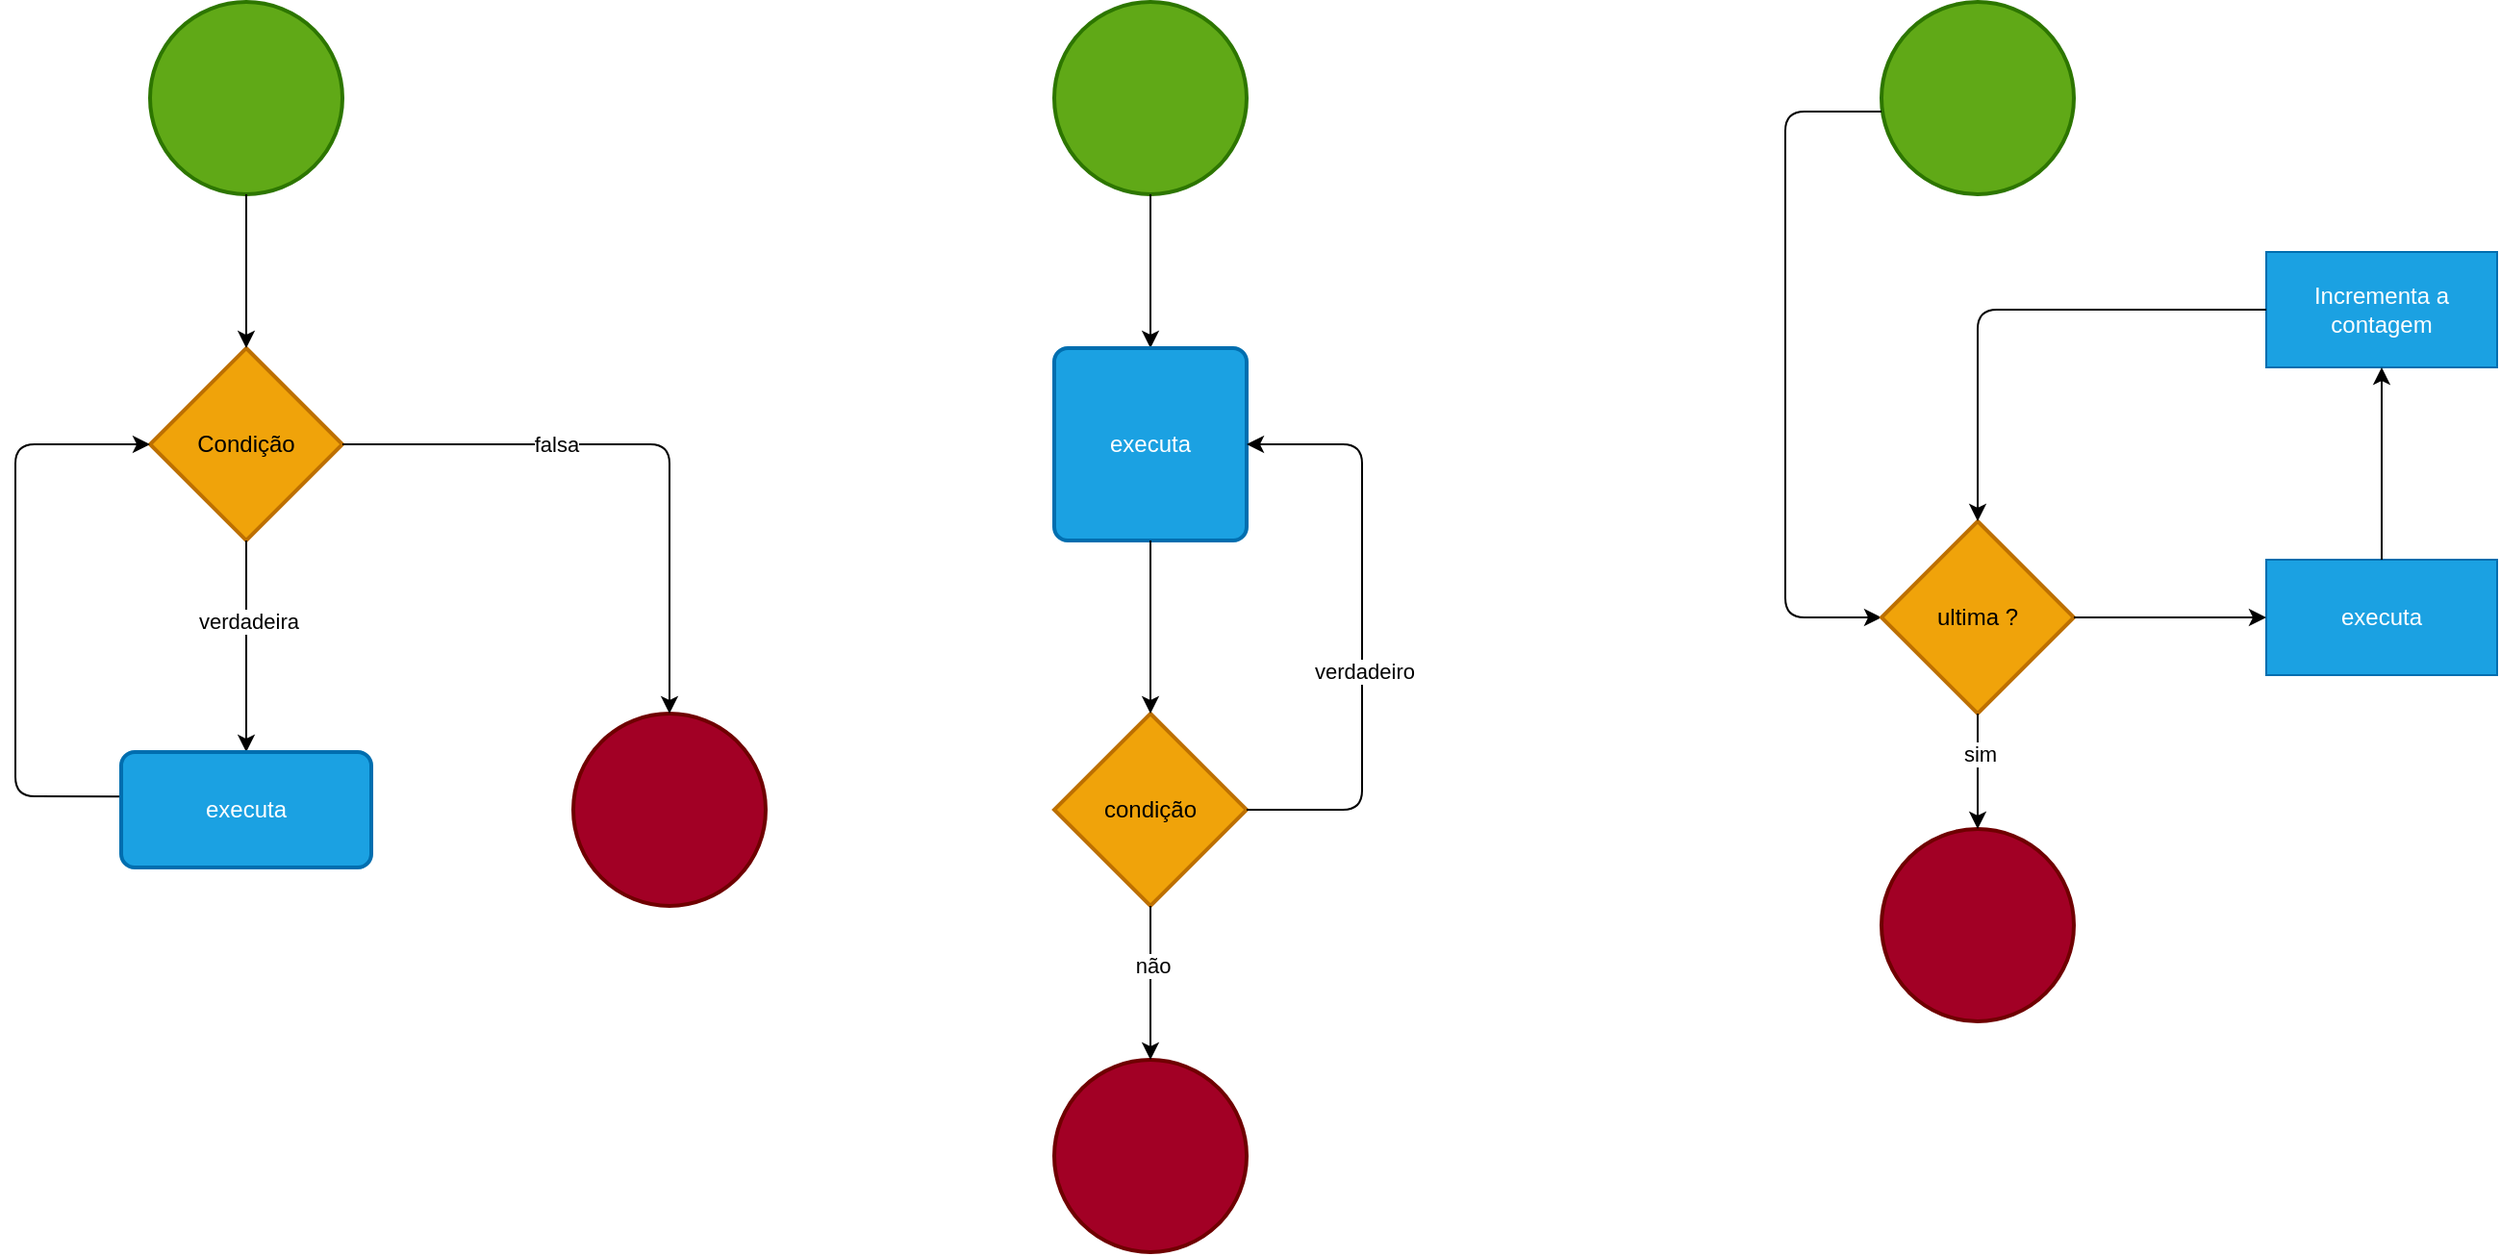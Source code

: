 <mxfile>
    <diagram name="Página-1" id="7DN313y-40EsvU1IiBk5">
        <mxGraphModel dx="2153" dy="3460" grid="1" gridSize="10" guides="1" tooltips="1" connect="1" arrows="1" fold="1" page="0" pageScale="1" pageWidth="827" pageHeight="1169" math="0" shadow="0">
            <root>
                <mxCell id="0"/>
                <mxCell id="1" parent="0"/>
                <mxCell id="2" value="" style="strokeWidth=2;html=1;shape=mxgraph.flowchart.start_2;whiteSpace=wrap;fillColor=#60a917;fontColor=#ffffff;strokeColor=#2D7600;" vertex="1" parent="1">
                    <mxGeometry x="-1420" y="-2570" width="100" height="100" as="geometry"/>
                </mxCell>
                <mxCell id="3" value="" style="strokeWidth=2;html=1;shape=mxgraph.flowchart.start_2;whiteSpace=wrap;fillColor=#a20025;fontColor=#ffffff;strokeColor=#6F0000;" vertex="1" parent="1">
                    <mxGeometry x="-1200" y="-2200" width="100" height="100" as="geometry"/>
                </mxCell>
                <mxCell id="9" value="Condição" style="strokeWidth=2;html=1;shape=mxgraph.flowchart.decision;whiteSpace=wrap;fillColor=#f0a30a;fontColor=#000000;strokeColor=#BD7000;" vertex="1" parent="1">
                    <mxGeometry x="-1420" y="-2390" width="100" height="100" as="geometry"/>
                </mxCell>
                <mxCell id="11" value="" style="endArrow=classic;html=1;exitX=0.5;exitY=1;exitDx=0;exitDy=0;exitPerimeter=0;" edge="1" parent="1" source="2" target="9">
                    <mxGeometry width="50" height="50" relative="1" as="geometry">
                        <mxPoint x="-1395" y="-2410" as="sourcePoint"/>
                        <mxPoint x="-1208.5" y="-2520" as="targetPoint"/>
                    </mxGeometry>
                </mxCell>
                <mxCell id="15" value="" style="endArrow=classic;html=1;exitX=0.5;exitY=1;exitDx=0;exitDy=0;exitPerimeter=0;entryX=0.5;entryY=0;entryDx=0;entryDy=0;" edge="1" parent="1" source="9">
                    <mxGeometry width="50" height="50" relative="1" as="geometry">
                        <mxPoint x="-1320" y="-2310" as="sourcePoint"/>
                        <mxPoint x="-1370" y="-2180" as="targetPoint"/>
                    </mxGeometry>
                </mxCell>
                <mxCell id="17" value="verdadeira" style="edgeLabel;html=1;align=center;verticalAlign=middle;resizable=0;points=[];" vertex="1" connectable="0" parent="15">
                    <mxGeometry x="-0.236" y="1" relative="1" as="geometry">
                        <mxPoint as="offset"/>
                    </mxGeometry>
                </mxCell>
                <mxCell id="16" value="" style="endArrow=classic;html=1;exitX=-0.029;exitY=0.386;exitDx=0;exitDy=0;exitPerimeter=0;entryX=0;entryY=0.5;entryDx=0;entryDy=0;entryPerimeter=0;" edge="1" parent="1" target="9">
                    <mxGeometry width="50" height="50" relative="1" as="geometry">
                        <mxPoint x="-1433.48" y="-2156.84" as="sourcePoint"/>
                        <mxPoint x="-1430" y="-2340" as="targetPoint"/>
                        <Array as="points">
                            <mxPoint x="-1490" y="-2157"/>
                            <mxPoint x="-1490" y="-2240"/>
                            <mxPoint x="-1490" y="-2340"/>
                        </Array>
                    </mxGeometry>
                </mxCell>
                <mxCell id="19" value="" style="endArrow=classic;html=1;exitX=1;exitY=0.5;exitDx=0;exitDy=0;exitPerimeter=0;entryX=0.5;entryY=0;entryDx=0;entryDy=0;entryPerimeter=0;" edge="1" parent="1" source="9" target="3">
                    <mxGeometry width="50" height="50" relative="1" as="geometry">
                        <mxPoint x="-1360" y="-2280" as="sourcePoint"/>
                        <mxPoint x="-1159" y="-2340" as="targetPoint"/>
                        <Array as="points">
                            <mxPoint x="-1150" y="-2340"/>
                        </Array>
                    </mxGeometry>
                </mxCell>
                <mxCell id="20" value="falsa" style="edgeLabel;html=1;align=center;verticalAlign=middle;resizable=0;points=[];" vertex="1" connectable="0" parent="19">
                    <mxGeometry x="-0.284" relative="1" as="geometry">
                        <mxPoint as="offset"/>
                    </mxGeometry>
                </mxCell>
                <mxCell id="21" value="" style="strokeWidth=2;html=1;shape=mxgraph.flowchart.start_2;whiteSpace=wrap;fillColor=#60a917;fontColor=#ffffff;strokeColor=#2D7600;" vertex="1" parent="1">
                    <mxGeometry x="-950" y="-2570" width="100" height="100" as="geometry"/>
                </mxCell>
                <mxCell id="22" value="" style="strokeWidth=2;html=1;shape=mxgraph.flowchart.start_2;whiteSpace=wrap;fillColor=#a20025;fontColor=#ffffff;strokeColor=#6F0000;" vertex="1" parent="1">
                    <mxGeometry x="-950" y="-2020" width="100" height="100" as="geometry"/>
                </mxCell>
                <mxCell id="25" value="" style="endArrow=classic;html=1;exitX=0.5;exitY=1;exitDx=0;exitDy=0;exitPerimeter=0;" edge="1" parent="1" source="21">
                    <mxGeometry width="50" height="50" relative="1" as="geometry">
                        <mxPoint x="-925" y="-2410" as="sourcePoint"/>
                        <mxPoint x="-900" y="-2390" as="targetPoint"/>
                    </mxGeometry>
                </mxCell>
                <mxCell id="31" value="executa" style="rounded=1;whiteSpace=wrap;html=1;absoluteArcSize=1;arcSize=14;strokeWidth=2;fillColor=#1ba1e2;fontColor=#ffffff;strokeColor=#006EAF;" vertex="1" parent="1">
                    <mxGeometry x="-950" y="-2390" width="100" height="100" as="geometry"/>
                </mxCell>
                <mxCell id="32" value="condição" style="strokeWidth=2;html=1;shape=mxgraph.flowchart.decision;whiteSpace=wrap;fillColor=#f0a30a;fontColor=#000000;strokeColor=#BD7000;" vertex="1" parent="1">
                    <mxGeometry x="-950" y="-2200" width="100" height="100" as="geometry"/>
                </mxCell>
                <mxCell id="33" value="" style="endArrow=classic;html=1;exitX=0.5;exitY=1;exitDx=0;exitDy=0;entryX=0.5;entryY=0;entryDx=0;entryDy=0;entryPerimeter=0;" edge="1" parent="1" source="31" target="32">
                    <mxGeometry width="50" height="50" relative="1" as="geometry">
                        <mxPoint x="-830" y="-2190" as="sourcePoint"/>
                        <mxPoint x="-780" y="-2240" as="targetPoint"/>
                    </mxGeometry>
                </mxCell>
                <mxCell id="34" value="" style="endArrow=classic;html=1;exitX=1;exitY=0.5;exitDx=0;exitDy=0;exitPerimeter=0;entryX=1;entryY=0.5;entryDx=0;entryDy=0;" edge="1" parent="1" source="32" target="31">
                    <mxGeometry width="50" height="50" relative="1" as="geometry">
                        <mxPoint x="-870" y="-2190" as="sourcePoint"/>
                        <mxPoint x="-820" y="-2240" as="targetPoint"/>
                        <Array as="points">
                            <mxPoint x="-790" y="-2150"/>
                            <mxPoint x="-790" y="-2340"/>
                        </Array>
                    </mxGeometry>
                </mxCell>
                <mxCell id="35" value="verdadeiro" style="edgeLabel;html=1;align=center;verticalAlign=middle;resizable=0;points=[];" vertex="1" connectable="0" parent="34">
                    <mxGeometry x="-0.149" y="-1" relative="1" as="geometry">
                        <mxPoint as="offset"/>
                    </mxGeometry>
                </mxCell>
                <mxCell id="36" value="" style="endArrow=classic;html=1;exitX=0.5;exitY=1;exitDx=0;exitDy=0;exitPerimeter=0;entryX=0.5;entryY=0;entryDx=0;entryDy=0;entryPerimeter=0;" edge="1" parent="1" source="32" target="22">
                    <mxGeometry width="50" height="50" relative="1" as="geometry">
                        <mxPoint x="-870" y="-2190" as="sourcePoint"/>
                        <mxPoint x="-820" y="-2240" as="targetPoint"/>
                    </mxGeometry>
                </mxCell>
                <mxCell id="57" value="não" style="edgeLabel;html=1;align=center;verticalAlign=middle;resizable=0;points=[];" vertex="1" connectable="0" parent="36">
                    <mxGeometry x="-0.229" y="1" relative="1" as="geometry">
                        <mxPoint as="offset"/>
                    </mxGeometry>
                </mxCell>
                <mxCell id="37" value="executa" style="rounded=1;whiteSpace=wrap;html=1;absoluteArcSize=1;arcSize=14;strokeWidth=2;fillColor=#1ba1e2;fontColor=#ffffff;strokeColor=#006EAF;" vertex="1" parent="1">
                    <mxGeometry x="-1435" y="-2180" width="130" height="60" as="geometry"/>
                </mxCell>
                <mxCell id="38" value="" style="strokeWidth=2;html=1;shape=mxgraph.flowchart.start_2;whiteSpace=wrap;fillColor=#60a917;fontColor=#ffffff;strokeColor=#2D7600;" vertex="1" parent="1">
                    <mxGeometry x="-520" y="-2570" width="100" height="100" as="geometry"/>
                </mxCell>
                <mxCell id="39" value="" style="endArrow=classic;html=1;entryX=0;entryY=0.5;entryDx=0;entryDy=0;entryPerimeter=0;" edge="1" parent="1" target="41">
                    <mxGeometry width="50" height="50" relative="1" as="geometry">
                        <mxPoint x="-520" y="-2513" as="sourcePoint"/>
                        <mxPoint x="-470" y="-2390" as="targetPoint"/>
                        <Array as="points">
                            <mxPoint x="-570" y="-2513"/>
                            <mxPoint x="-570" y="-2250"/>
                        </Array>
                    </mxGeometry>
                </mxCell>
                <mxCell id="41" value="ultima ?" style="strokeWidth=2;html=1;shape=mxgraph.flowchart.decision;whiteSpace=wrap;fillColor=#f0a30a;fontColor=#000000;strokeColor=#BD7000;" vertex="1" parent="1">
                    <mxGeometry x="-520" y="-2300" width="100" height="100" as="geometry"/>
                </mxCell>
                <mxCell id="46" value="" style="strokeWidth=2;html=1;shape=mxgraph.flowchart.start_2;whiteSpace=wrap;fillColor=#a20025;fontColor=#ffffff;strokeColor=#6F0000;" vertex="1" parent="1">
                    <mxGeometry x="-520" y="-2140" width="100" height="100" as="geometry"/>
                </mxCell>
                <mxCell id="48" value="" style="endArrow=classic;html=1;exitX=0.5;exitY=1;exitDx=0;exitDy=0;exitPerimeter=0;entryX=0.5;entryY=0;entryDx=0;entryDy=0;entryPerimeter=0;" edge="1" parent="1" source="41" target="46">
                    <mxGeometry width="50" height="50" relative="1" as="geometry">
                        <mxPoint x="-490" y="-2110" as="sourcePoint"/>
                        <mxPoint x="-440" y="-2160" as="targetPoint"/>
                    </mxGeometry>
                </mxCell>
                <mxCell id="56" value="sim" style="edgeLabel;html=1;align=center;verticalAlign=middle;resizable=0;points=[];" vertex="1" connectable="0" parent="48">
                    <mxGeometry x="-0.313" y="1" relative="1" as="geometry">
                        <mxPoint as="offset"/>
                    </mxGeometry>
                </mxCell>
                <mxCell id="51" value="executa" style="rounded=0;whiteSpace=wrap;html=1;fillColor=#1ba1e2;fontColor=#ffffff;strokeColor=#006EAF;" vertex="1" parent="1">
                    <mxGeometry x="-320" y="-2280" width="120" height="60" as="geometry"/>
                </mxCell>
                <mxCell id="52" value="Incrementa a contagem" style="rounded=0;whiteSpace=wrap;html=1;fillColor=#1ba1e2;fontColor=#ffffff;strokeColor=#006EAF;" vertex="1" parent="1">
                    <mxGeometry x="-320" y="-2440" width="120" height="60" as="geometry"/>
                </mxCell>
                <mxCell id="53" value="" style="endArrow=classic;html=1;exitX=1;exitY=0.5;exitDx=0;exitDy=0;exitPerimeter=0;entryX=0;entryY=0.5;entryDx=0;entryDy=0;" edge="1" parent="1" source="41" target="51">
                    <mxGeometry width="50" height="50" relative="1" as="geometry">
                        <mxPoint x="-520" y="-2170" as="sourcePoint"/>
                        <mxPoint x="-470" y="-2220" as="targetPoint"/>
                    </mxGeometry>
                </mxCell>
                <mxCell id="54" value="" style="endArrow=classic;html=1;exitX=0.5;exitY=0;exitDx=0;exitDy=0;entryX=0.5;entryY=1;entryDx=0;entryDy=0;" edge="1" parent="1" source="51" target="52">
                    <mxGeometry width="50" height="50" relative="1" as="geometry">
                        <mxPoint x="-520" y="-2170" as="sourcePoint"/>
                        <mxPoint x="-470" y="-2220" as="targetPoint"/>
                    </mxGeometry>
                </mxCell>
                <mxCell id="55" value="" style="endArrow=classic;html=1;exitX=0;exitY=0.5;exitDx=0;exitDy=0;entryX=0.5;entryY=0;entryDx=0;entryDy=0;entryPerimeter=0;" edge="1" parent="1" source="52" target="41">
                    <mxGeometry width="50" height="50" relative="1" as="geometry">
                        <mxPoint x="-520" y="-2170" as="sourcePoint"/>
                        <mxPoint x="-470" y="-2220" as="targetPoint"/>
                        <Array as="points">
                            <mxPoint x="-470" y="-2410"/>
                        </Array>
                    </mxGeometry>
                </mxCell>
            </root>
        </mxGraphModel>
    </diagram>
</mxfile>